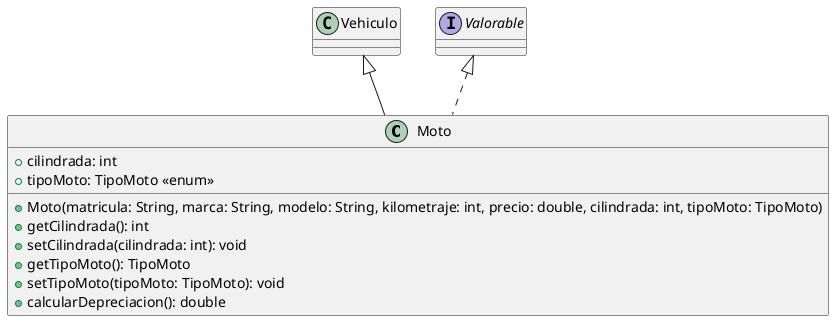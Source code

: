 @startuml
class Moto extends Vehiculo implements Valorable {
  + cilindrada: int
  + tipoMoto: TipoMoto <<enum>>
  + Moto(matricula: String, marca: String, modelo: String, kilometraje: int, precio: double, cilindrada: int, tipoMoto: TipoMoto)
  + getCilindrada(): int
  + setCilindrada(cilindrada: int): void
  + getTipoMoto(): TipoMoto
  + setTipoMoto(tipoMoto: TipoMoto): void
  + calcularDepreciacion(): double
}
@enduml
